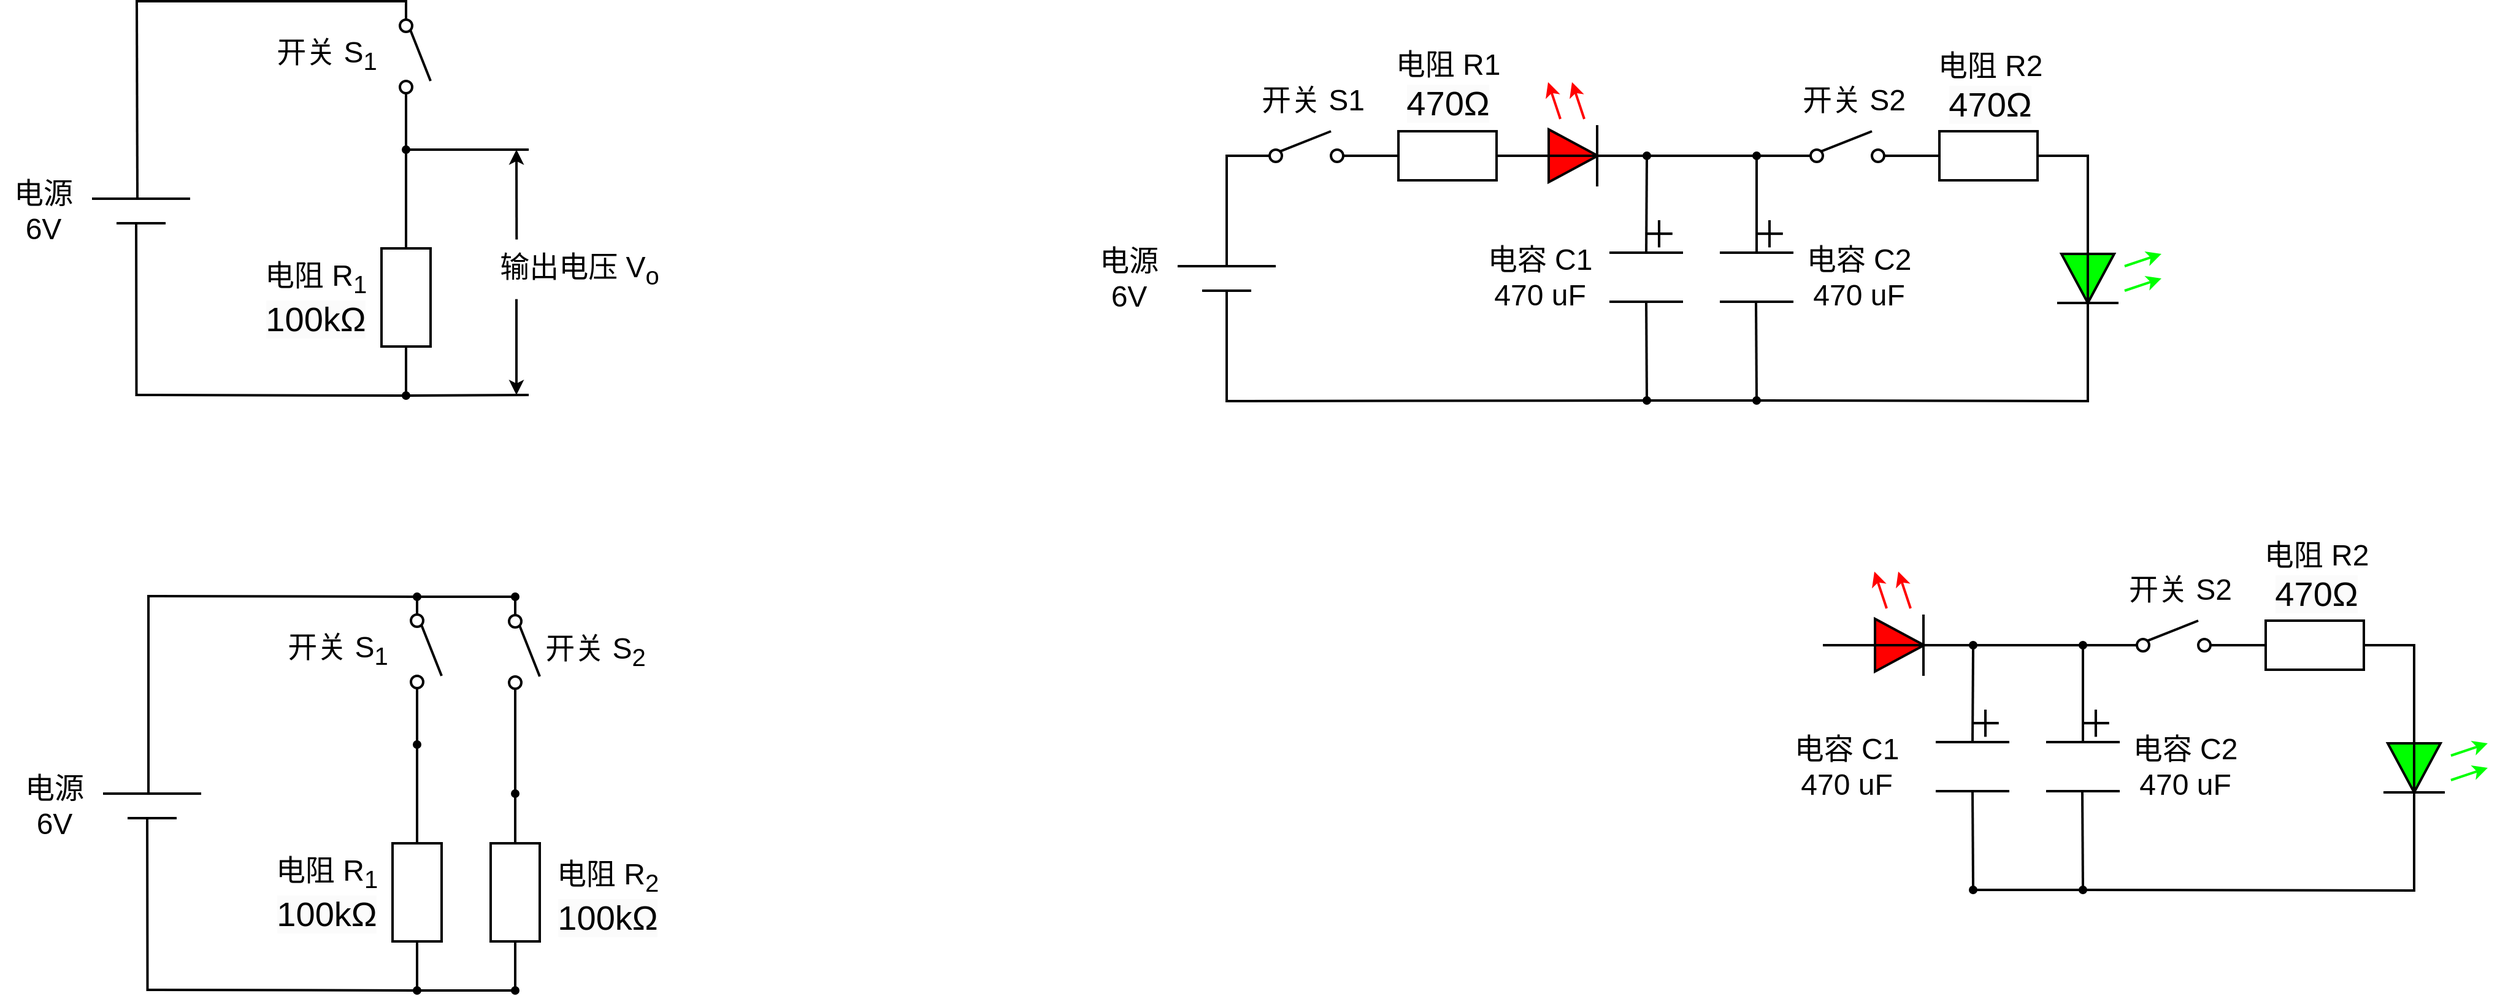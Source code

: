 <mxfile version="26.1.1">
  <diagram name="第 1 页" id="aehAOSF5QFn-8IDbo02S">
    <mxGraphModel dx="696" dy="-7" grid="1" gridSize="10" guides="1" tooltips="1" connect="1" arrows="1" fold="1" page="0" pageScale="1" pageWidth="827" pageHeight="1169" math="0" shadow="0">
      <root>
        <mxCell id="0" />
        <mxCell id="1" parent="0" />
        <mxCell id="yw6k9dtPRZu7z185BtFa-42" value="" style="endArrow=none;html=1;rounded=0;strokeWidth=2;entryX=0;entryY=0.5;entryDx=0;entryDy=0;" parent="1" target="yw6k9dtPRZu7z185BtFa-54" edge="1">
          <mxGeometry width="50" height="50" relative="1" as="geometry">
            <mxPoint x="1119" y="560" as="sourcePoint" />
            <mxPoint x="1250" y="560" as="targetPoint" />
          </mxGeometry>
        </mxCell>
        <mxCell id="yw6k9dtPRZu7z185BtFa-43" value="" style="endArrow=none;html=1;rounded=0;strokeWidth=2;entryX=0;entryY=0.5;entryDx=0;entryDy=0;" parent="1" target="yw6k9dtPRZu7z185BtFa-66" edge="1">
          <mxGeometry width="50" height="50" relative="1" as="geometry">
            <mxPoint x="1120" y="670" as="sourcePoint" />
            <mxPoint x="1380" y="730" as="targetPoint" />
            <Array as="points">
              <mxPoint x="1120" y="760" />
            </Array>
          </mxGeometry>
        </mxCell>
        <mxCell id="yw6k9dtPRZu7z185BtFa-44" value="" style="endArrow=none;html=1;rounded=0;strokeWidth=2;" parent="1" edge="1">
          <mxGeometry width="50" height="50" relative="1" as="geometry">
            <mxPoint x="1080" y="650" as="sourcePoint" />
            <mxPoint x="1160" y="650" as="targetPoint" />
          </mxGeometry>
        </mxCell>
        <mxCell id="yw6k9dtPRZu7z185BtFa-45" value="" style="endArrow=none;html=1;rounded=0;strokeWidth=2;" parent="1" edge="1">
          <mxGeometry width="50" height="50" relative="1" as="geometry">
            <mxPoint x="1100" y="670" as="sourcePoint" />
            <mxPoint x="1140" y="670" as="targetPoint" />
          </mxGeometry>
        </mxCell>
        <mxCell id="yw6k9dtPRZu7z185BtFa-46" value="" style="endArrow=none;html=1;rounded=0;strokeWidth=2;" parent="1" edge="1">
          <mxGeometry width="50" height="50" relative="1" as="geometry">
            <mxPoint x="1120" y="650" as="sourcePoint" />
            <mxPoint x="1120" y="560" as="targetPoint" />
          </mxGeometry>
        </mxCell>
        <mxCell id="yw6k9dtPRZu7z185BtFa-47" value="" style="rounded=0;whiteSpace=wrap;html=1;strokeWidth=2;" parent="1" vertex="1">
          <mxGeometry x="1260" y="540" width="80" height="40" as="geometry" />
        </mxCell>
        <mxCell id="yw6k9dtPRZu7z185BtFa-48" value="" style="endArrow=none;html=1;rounded=0;strokeWidth=2;exitX=0.5;exitY=1;exitDx=0;exitDy=0;" parent="1" source="yw6k9dtPRZu7z185BtFa-65" edge="1">
          <mxGeometry width="50" height="50" relative="1" as="geometry">
            <mxPoint x="1475" y="569" as="sourcePoint" />
            <mxPoint x="1462" y="639" as="targetPoint" />
            <Array as="points" />
          </mxGeometry>
        </mxCell>
        <mxCell id="yw6k9dtPRZu7z185BtFa-49" value="&lt;font style=&quot;font-size: 24px;&quot;&gt;电源&lt;br&gt;6V&lt;/font&gt;" style="text;html=1;align=center;verticalAlign=middle;resizable=0;points=[];autosize=1;strokeColor=none;fillColor=none;" parent="1" vertex="1">
          <mxGeometry x="1005" y="625" width="70" height="70" as="geometry" />
        </mxCell>
        <mxCell id="yw6k9dtPRZu7z185BtFa-50" value="&lt;font style=&quot;font-size: 24px;&quot;&gt;电阻 R1&lt;br&gt;&lt;span style=&quot;font-size: 28px; background-color: rgb(251, 251, 251);&quot;&gt;470Ω&lt;/span&gt;&lt;/font&gt;" style="text;html=1;align=center;verticalAlign=middle;resizable=0;points=[];autosize=1;strokeColor=none;fillColor=none;" parent="1" vertex="1">
          <mxGeometry x="1248.5" y="466" width="103" height="74" as="geometry" />
        </mxCell>
        <mxCell id="yw6k9dtPRZu7z185BtFa-51" value="" style="endArrow=none;html=1;rounded=0;strokeWidth=2;" parent="1" edge="1">
          <mxGeometry width="50" height="50" relative="1" as="geometry">
            <mxPoint x="1432" y="639" as="sourcePoint" />
            <mxPoint x="1492" y="639" as="targetPoint" />
          </mxGeometry>
        </mxCell>
        <mxCell id="yw6k9dtPRZu7z185BtFa-52" value="" style="endArrow=none;html=1;rounded=0;strokeWidth=2;" parent="1" edge="1">
          <mxGeometry width="50" height="50" relative="1" as="geometry">
            <mxPoint x="1432" y="679" as="sourcePoint" />
            <mxPoint x="1492" y="679" as="targetPoint" />
          </mxGeometry>
        </mxCell>
        <mxCell id="yw6k9dtPRZu7z185BtFa-53" value="&lt;font style=&quot;font-size: 30px;&quot;&gt;＋&lt;/font&gt;" style="text;html=1;align=center;verticalAlign=middle;resizable=0;points=[];autosize=1;strokeColor=none;fillColor=none;" parent="1" vertex="1">
          <mxGeometry x="1447" y="599" width="50" height="50" as="geometry" />
        </mxCell>
        <mxCell id="yw6k9dtPRZu7z185BtFa-54" value="" style="ellipse;whiteSpace=wrap;html=1;aspect=fixed;strokeWidth=2;" parent="1" vertex="1">
          <mxGeometry x="1155" y="555" width="10" height="10" as="geometry" />
        </mxCell>
        <mxCell id="yw6k9dtPRZu7z185BtFa-55" value="" style="ellipse;whiteSpace=wrap;html=1;aspect=fixed;strokeWidth=2;" parent="1" vertex="1">
          <mxGeometry x="1205" y="555" width="10" height="10" as="geometry" />
        </mxCell>
        <mxCell id="yw6k9dtPRZu7z185BtFa-56" value="" style="endArrow=none;html=1;rounded=0;strokeWidth=2;exitX=1;exitY=0;exitDx=0;exitDy=0;" parent="1" source="yw6k9dtPRZu7z185BtFa-54" edge="1">
          <mxGeometry width="50" height="50" relative="1" as="geometry">
            <mxPoint x="1034" y="570" as="sourcePoint" />
            <mxPoint x="1205" y="540" as="targetPoint" />
          </mxGeometry>
        </mxCell>
        <mxCell id="yw6k9dtPRZu7z185BtFa-57" value="&lt;font style=&quot;font-size: 24px;&quot;&gt;开关 S1&lt;/font&gt;" style="text;html=1;align=center;verticalAlign=middle;resizable=0;points=[];autosize=1;strokeColor=none;fillColor=none;" parent="1" vertex="1">
          <mxGeometry x="1135" y="495" width="110" height="40" as="geometry" />
        </mxCell>
        <mxCell id="yw6k9dtPRZu7z185BtFa-58" value="" style="endArrow=none;html=1;rounded=0;strokeWidth=2;entryX=0;entryY=0.5;entryDx=0;entryDy=0;exitX=1;exitY=0.5;exitDx=0;exitDy=0;" parent="1" source="yw6k9dtPRZu7z185BtFa-55" target="yw6k9dtPRZu7z185BtFa-47" edge="1">
          <mxGeometry width="50" height="50" relative="1" as="geometry">
            <mxPoint x="1034" y="570" as="sourcePoint" />
            <mxPoint x="1165" y="570" as="targetPoint" />
          </mxGeometry>
        </mxCell>
        <mxCell id="yw6k9dtPRZu7z185BtFa-59" value="" style="ellipse;whiteSpace=wrap;html=1;aspect=fixed;strokeWidth=2;" parent="1" vertex="1">
          <mxGeometry x="1596" y="555" width="10" height="10" as="geometry" />
        </mxCell>
        <mxCell id="yw6k9dtPRZu7z185BtFa-60" value="" style="ellipse;whiteSpace=wrap;html=1;aspect=fixed;strokeWidth=2;" parent="1" vertex="1">
          <mxGeometry x="1646" y="555" width="10" height="10" as="geometry" />
        </mxCell>
        <mxCell id="yw6k9dtPRZu7z185BtFa-61" value="" style="endArrow=none;html=1;rounded=0;strokeWidth=2;exitX=1;exitY=0;exitDx=0;exitDy=0;" parent="1" source="yw6k9dtPRZu7z185BtFa-59" edge="1">
          <mxGeometry width="50" height="50" relative="1" as="geometry">
            <mxPoint x="1475" y="570" as="sourcePoint" />
            <mxPoint x="1646" y="540" as="targetPoint" />
          </mxGeometry>
        </mxCell>
        <mxCell id="yw6k9dtPRZu7z185BtFa-62" value="&lt;font style=&quot;font-size: 24px;&quot;&gt;开关 S2&lt;/font&gt;" style="text;html=1;align=center;verticalAlign=middle;resizable=0;points=[];autosize=1;strokeColor=none;fillColor=none;" parent="1" vertex="1">
          <mxGeometry x="1576" y="495" width="110" height="40" as="geometry" />
        </mxCell>
        <mxCell id="yw6k9dtPRZu7z185BtFa-63" value="" style="endArrow=none;html=1;rounded=0;strokeWidth=2;entryX=1;entryY=0.5;entryDx=0;entryDy=0;exitX=0;exitY=0.5;exitDx=0;exitDy=0;" parent="1" source="yw6k9dtPRZu7z185BtFa-72" target="yw6k9dtPRZu7z185BtFa-65" edge="1">
          <mxGeometry width="50" height="50" relative="1" as="geometry">
            <mxPoint x="1542" y="551" as="sourcePoint" />
            <mxPoint x="1482" y="580" as="targetPoint" />
          </mxGeometry>
        </mxCell>
        <mxCell id="yw6k9dtPRZu7z185BtFa-64" value="" style="endArrow=none;html=1;rounded=0;strokeWidth=2;entryX=0;entryY=0.5;entryDx=0;entryDy=0;" parent="1" edge="1">
          <mxGeometry width="50" height="50" relative="1" as="geometry">
            <mxPoint x="1422" y="560" as="sourcePoint" />
            <mxPoint x="1500" y="560" as="targetPoint" />
            <Array as="points" />
          </mxGeometry>
        </mxCell>
        <mxCell id="yw6k9dtPRZu7z185BtFa-65" value="" style="ellipse;whiteSpace=wrap;html=1;aspect=fixed;strokeWidth=2;fillColor=#000000;" parent="1" vertex="1">
          <mxGeometry x="1460" y="557.5" width="5" height="5" as="geometry" />
        </mxCell>
        <mxCell id="yw6k9dtPRZu7z185BtFa-66" value="" style="ellipse;whiteSpace=wrap;html=1;aspect=fixed;strokeWidth=2;fillColor=#000000;" parent="1" vertex="1">
          <mxGeometry x="1460" y="757" width="5" height="5" as="geometry" />
        </mxCell>
        <mxCell id="yw6k9dtPRZu7z185BtFa-67" value="" style="endArrow=none;html=1;rounded=0;strokeWidth=2;entryX=0.5;entryY=0;entryDx=0;entryDy=0;" parent="1" target="yw6k9dtPRZu7z185BtFa-66" edge="1">
          <mxGeometry width="50" height="50" relative="1" as="geometry">
            <mxPoint x="1462" y="679" as="sourcePoint" />
            <mxPoint x="1472" y="649" as="targetPoint" />
            <Array as="points" />
          </mxGeometry>
        </mxCell>
        <mxCell id="yw6k9dtPRZu7z185BtFa-68" value="" style="rounded=0;whiteSpace=wrap;html=1;strokeWidth=2;" parent="1" vertex="1">
          <mxGeometry x="1701" y="540" width="80" height="40" as="geometry" />
        </mxCell>
        <mxCell id="yw6k9dtPRZu7z185BtFa-69" value="" style="endArrow=none;html=1;rounded=0;strokeWidth=2;exitX=0;exitY=0.5;exitDx=0;exitDy=0;entryX=1;entryY=0.5;entryDx=0;entryDy=0;" parent="1" source="yw6k9dtPRZu7z185BtFa-68" target="yw6k9dtPRZu7z185BtFa-60" edge="1">
          <mxGeometry width="50" height="50" relative="1" as="geometry">
            <mxPoint x="1606" y="570" as="sourcePoint" />
            <mxPoint x="1554" y="570" as="targetPoint" />
          </mxGeometry>
        </mxCell>
        <mxCell id="yw6k9dtPRZu7z185BtFa-71" value="&lt;font style=&quot;font-size: 24px;&quot;&gt;电阻 R2&lt;br&gt;&lt;span style=&quot;font-size: 28px; background-color: rgb(251, 251, 251);&quot;&gt;470Ω&lt;/span&gt;&lt;/font&gt;" style="text;html=1;align=center;verticalAlign=middle;resizable=0;points=[];autosize=1;strokeColor=none;fillColor=none;" parent="1" vertex="1">
          <mxGeometry x="1690.5" y="467" width="103" height="74" as="geometry" />
        </mxCell>
        <mxCell id="yw6k9dtPRZu7z185BtFa-72" value="" style="ellipse;whiteSpace=wrap;html=1;aspect=fixed;strokeWidth=2;fillColor=#000000;" parent="1" vertex="1">
          <mxGeometry x="1549.5" y="557.5" width="5" height="5" as="geometry" />
        </mxCell>
        <mxCell id="yw6k9dtPRZu7z185BtFa-73" value="" style="endArrow=none;html=1;rounded=0;strokeWidth=2;exitX=0.5;exitY=1;exitDx=0;exitDy=0;" parent="1" source="yw6k9dtPRZu7z185BtFa-72" edge="1">
          <mxGeometry width="50" height="50" relative="1" as="geometry">
            <mxPoint x="1560" y="570" as="sourcePoint" />
            <mxPoint x="1552" y="640" as="targetPoint" />
          </mxGeometry>
        </mxCell>
        <mxCell id="yw6k9dtPRZu7z185BtFa-74" value="" style="endArrow=none;html=1;rounded=0;strokeWidth=2;" parent="1" edge="1">
          <mxGeometry width="50" height="50" relative="1" as="geometry">
            <mxPoint x="1522" y="639" as="sourcePoint" />
            <mxPoint x="1582" y="639" as="targetPoint" />
          </mxGeometry>
        </mxCell>
        <mxCell id="yw6k9dtPRZu7z185BtFa-75" value="" style="endArrow=none;html=1;rounded=0;strokeWidth=2;" parent="1" edge="1">
          <mxGeometry width="50" height="50" relative="1" as="geometry">
            <mxPoint x="1522" y="679" as="sourcePoint" />
            <mxPoint x="1582" y="679" as="targetPoint" />
          </mxGeometry>
        </mxCell>
        <mxCell id="yw6k9dtPRZu7z185BtFa-76" value="&lt;font style=&quot;font-size: 30px;&quot;&gt;＋&lt;/font&gt;" style="text;html=1;align=center;verticalAlign=middle;resizable=0;points=[];autosize=1;strokeColor=none;fillColor=none;" parent="1" vertex="1">
          <mxGeometry x="1537" y="599" width="50" height="50" as="geometry" />
        </mxCell>
        <mxCell id="yw6k9dtPRZu7z185BtFa-77" value="" style="endArrow=none;html=1;rounded=0;strokeWidth=2;entryX=0.5;entryY=0;entryDx=0;entryDy=0;" parent="1" target="yw6k9dtPRZu7z185BtFa-78" edge="1">
          <mxGeometry width="50" height="50" relative="1" as="geometry">
            <mxPoint x="1551.5" y="679" as="sourcePoint" />
            <mxPoint x="1553" y="750" as="targetPoint" />
            <Array as="points" />
          </mxGeometry>
        </mxCell>
        <mxCell id="yw6k9dtPRZu7z185BtFa-78" value="" style="ellipse;whiteSpace=wrap;html=1;aspect=fixed;strokeWidth=2;fillColor=#000000;" parent="1" vertex="1">
          <mxGeometry x="1549.5" y="757" width="5" height="5" as="geometry" />
        </mxCell>
        <mxCell id="yw6k9dtPRZu7z185BtFa-79" value="" style="endArrow=none;html=1;rounded=0;strokeWidth=2;entryX=0;entryY=0.5;entryDx=0;entryDy=0;exitX=1;exitY=0.5;exitDx=0;exitDy=0;" parent="1" source="yw6k9dtPRZu7z185BtFa-66" target="yw6k9dtPRZu7z185BtFa-78" edge="1">
          <mxGeometry width="50" height="50" relative="1" as="geometry">
            <mxPoint x="1561.5" y="689" as="sourcePoint" />
            <mxPoint x="1562" y="767" as="targetPoint" />
            <Array as="points" />
          </mxGeometry>
        </mxCell>
        <mxCell id="yw6k9dtPRZu7z185BtFa-80" value="" style="endArrow=none;html=1;rounded=0;strokeWidth=2;exitX=1;exitY=0.5;exitDx=0;exitDy=0;entryX=0;entryY=0.5;entryDx=0;entryDy=0;" parent="1" source="yw6k9dtPRZu7z185BtFa-72" target="yw6k9dtPRZu7z185BtFa-59" edge="1">
          <mxGeometry width="50" height="50" relative="1" as="geometry">
            <mxPoint x="1562" y="573" as="sourcePoint" />
            <mxPoint x="1562" y="651" as="targetPoint" />
          </mxGeometry>
        </mxCell>
        <mxCell id="yw6k9dtPRZu7z185BtFa-81" value="&lt;font style=&quot;font-size: 24px;&quot;&gt;电容 C1&lt;br&gt;470 uF&lt;/font&gt;" style="text;html=1;align=center;verticalAlign=middle;resizable=0;points=[];autosize=1;strokeColor=none;fillColor=none;" parent="1" vertex="1">
          <mxGeometry x="1320" y="624" width="110" height="70" as="geometry" />
        </mxCell>
        <mxCell id="yw6k9dtPRZu7z185BtFa-82" value="&lt;font style=&quot;font-size: 24px;&quot;&gt;电容 C2&lt;br&gt;470 uF&lt;/font&gt;" style="text;html=1;align=center;verticalAlign=middle;resizable=0;points=[];autosize=1;strokeColor=none;fillColor=none;" parent="1" vertex="1">
          <mxGeometry x="1579.5" y="624" width="110" height="70" as="geometry" />
        </mxCell>
        <mxCell id="yw6k9dtPRZu7z185BtFa-83" value="" style="verticalLabelPosition=bottom;verticalAlign=top;html=1;shape=mxgraph.basic.acute_triangle;dx=0.5;rotation=90;strokeWidth=2;fillColor=#FF0000;" parent="1" vertex="1">
          <mxGeometry x="1381" y="540" width="43" height="40" as="geometry" />
        </mxCell>
        <mxCell id="yw6k9dtPRZu7z185BtFa-84" value="" style="endArrow=none;html=1;rounded=0;strokeWidth=2;" parent="1" edge="1">
          <mxGeometry width="50" height="50" relative="1" as="geometry">
            <mxPoint x="1422" y="535" as="sourcePoint" />
            <mxPoint x="1422" y="585" as="targetPoint" />
            <Array as="points" />
          </mxGeometry>
        </mxCell>
        <mxCell id="yw6k9dtPRZu7z185BtFa-85" value="" style="endArrow=none;html=1;rounded=0;strokeWidth=2;entryX=0;entryY=0;entryDx=21.5;entryDy=0;exitX=1;exitY=0.5;exitDx=0;exitDy=0;entryPerimeter=0;" parent="1" source="yw6k9dtPRZu7z185BtFa-47" target="yw6k9dtPRZu7z185BtFa-83" edge="1">
          <mxGeometry width="50" height="50" relative="1" as="geometry">
            <mxPoint x="1351.5" y="587.33" as="sourcePoint" />
            <mxPoint x="1429.5" y="587.33" as="targetPoint" />
            <Array as="points" />
          </mxGeometry>
        </mxCell>
        <mxCell id="yw6k9dtPRZu7z185BtFa-87" value="" style="endArrow=classic;html=1;rounded=0;strokeWidth=2;strokeColor=#FF0000;" parent="1" edge="1">
          <mxGeometry width="50" height="50" relative="1" as="geometry">
            <mxPoint x="1392" y="530" as="sourcePoint" />
            <mxPoint x="1382" y="500" as="targetPoint" />
          </mxGeometry>
        </mxCell>
        <mxCell id="yw6k9dtPRZu7z185BtFa-91" value="" style="endArrow=classic;html=1;rounded=0;strokeWidth=2;strokeColor=#FF0000;" parent="1" edge="1">
          <mxGeometry width="50" height="50" relative="1" as="geometry">
            <mxPoint x="1411.5" y="530" as="sourcePoint" />
            <mxPoint x="1401.5" y="500" as="targetPoint" />
          </mxGeometry>
        </mxCell>
        <mxCell id="yw6k9dtPRZu7z185BtFa-100" value="" style="endArrow=none;html=1;rounded=0;strokeWidth=2;exitX=1;exitY=0.5;exitDx=0;exitDy=0;entryX=0;entryY=0;entryDx=21.5;entryDy=0;entryPerimeter=0;" parent="1" source="yw6k9dtPRZu7z185BtFa-78" target="yw6k9dtPRZu7z185BtFa-101" edge="1">
          <mxGeometry width="50" height="50" relative="1" as="geometry">
            <mxPoint x="1711" y="570" as="sourcePoint" />
            <mxPoint x="1822" y="690" as="targetPoint" />
            <Array as="points">
              <mxPoint x="1822" y="760" />
            </Array>
          </mxGeometry>
        </mxCell>
        <mxCell id="yw6k9dtPRZu7z185BtFa-93" value="" style="endArrow=none;html=1;rounded=0;strokeWidth=2;" parent="1" edge="1">
          <mxGeometry width="50" height="50" relative="1" as="geometry">
            <mxPoint x="1847" y="680" as="sourcePoint" />
            <mxPoint x="1797" y="680" as="targetPoint" />
            <Array as="points" />
          </mxGeometry>
        </mxCell>
        <mxCell id="yw6k9dtPRZu7z185BtFa-94" value="" style="endArrow=classic;html=1;rounded=0;strokeWidth=2;strokeColor=#00FF00;" parent="1" edge="1">
          <mxGeometry width="50" height="50" relative="1" as="geometry">
            <mxPoint x="1852" y="650" as="sourcePoint" />
            <mxPoint x="1882" y="640" as="targetPoint" />
          </mxGeometry>
        </mxCell>
        <mxCell id="yw6k9dtPRZu7z185BtFa-95" value="" style="endArrow=classic;html=1;rounded=0;strokeWidth=2;strokeColor=#00FF00;" parent="1" edge="1">
          <mxGeometry width="50" height="50" relative="1" as="geometry">
            <mxPoint x="1852" y="670" as="sourcePoint" />
            <mxPoint x="1882" y="660" as="targetPoint" />
          </mxGeometry>
        </mxCell>
        <mxCell id="yw6k9dtPRZu7z185BtFa-101" value="" style="verticalLabelPosition=bottom;verticalAlign=top;html=1;shape=mxgraph.basic.acute_triangle;dx=0.5;rotation=90;strokeWidth=2;fillColor=#00FF00;direction=south;" parent="1" vertex="1">
          <mxGeometry x="1802" y="638.5" width="40" height="43" as="geometry" />
        </mxCell>
        <mxCell id="yw6k9dtPRZu7z185BtFa-99" value="" style="endArrow=none;html=1;rounded=0;strokeWidth=2;entryX=1;entryY=0.5;entryDx=0;entryDy=0;exitX=0;exitY=0;exitDx=21.5;exitDy=0;exitPerimeter=0;" parent="1" source="yw6k9dtPRZu7z185BtFa-101" target="yw6k9dtPRZu7z185BtFa-68" edge="1">
          <mxGeometry width="50" height="50" relative="1" as="geometry">
            <mxPoint x="1832" y="630" as="sourcePoint" />
            <mxPoint x="1666" y="570" as="targetPoint" />
            <Array as="points">
              <mxPoint x="1822" y="560" />
            </Array>
          </mxGeometry>
        </mxCell>
        <mxCell id="IBE1laGyTlULYVz9BkNE-1" value="" style="endArrow=none;html=1;rounded=0;strokeWidth=2;entryX=0;entryY=0.5;entryDx=0;entryDy=0;" parent="1" target="IBE1laGyTlULYVz9BkNE-13" edge="1">
          <mxGeometry width="50" height="50" relative="1" as="geometry">
            <mxPoint x="230.5" y="434" as="sourcePoint" />
            <mxPoint x="361.5" y="434" as="targetPoint" />
            <Array as="points">
              <mxPoint x="451" y="434" />
            </Array>
          </mxGeometry>
        </mxCell>
        <mxCell id="IBE1laGyTlULYVz9BkNE-2" value="" style="endArrow=none;html=1;rounded=0;strokeWidth=2;entryX=0;entryY=0.5;entryDx=0;entryDy=0;" parent="1" target="IBE1laGyTlULYVz9BkNE-53" edge="1">
          <mxGeometry width="50" height="50" relative="1" as="geometry">
            <mxPoint x="231" y="615" as="sourcePoint" />
            <mxPoint x="441" y="755" as="targetPoint" />
            <Array as="points">
              <mxPoint x="231.25" y="755" />
            </Array>
          </mxGeometry>
        </mxCell>
        <mxCell id="IBE1laGyTlULYVz9BkNE-3" value="" style="endArrow=none;html=1;rounded=0;strokeWidth=2;" parent="1" edge="1">
          <mxGeometry width="50" height="50" relative="1" as="geometry">
            <mxPoint x="195" y="595" as="sourcePoint" />
            <mxPoint x="275" y="595" as="targetPoint" />
          </mxGeometry>
        </mxCell>
        <mxCell id="IBE1laGyTlULYVz9BkNE-4" value="" style="endArrow=none;html=1;rounded=0;strokeWidth=2;" parent="1" edge="1">
          <mxGeometry width="50" height="50" relative="1" as="geometry">
            <mxPoint x="215" y="615" as="sourcePoint" />
            <mxPoint x="255" y="615" as="targetPoint" />
          </mxGeometry>
        </mxCell>
        <mxCell id="IBE1laGyTlULYVz9BkNE-5" value="" style="endArrow=none;html=1;rounded=0;strokeWidth=2;" parent="1" edge="1">
          <mxGeometry width="50" height="50" relative="1" as="geometry">
            <mxPoint x="232" y="595" as="sourcePoint" />
            <mxPoint x="231.5" y="434" as="targetPoint" />
          </mxGeometry>
        </mxCell>
        <mxCell id="IBE1laGyTlULYVz9BkNE-6" value="" style="rounded=0;whiteSpace=wrap;html=1;strokeWidth=2;rotation=90;" parent="1" vertex="1">
          <mxGeometry x="411" y="655.5" width="80" height="40" as="geometry" />
        </mxCell>
        <mxCell id="IBE1laGyTlULYVz9BkNE-7" value="" style="endArrow=none;html=1;rounded=0;strokeWidth=2;exitX=0.5;exitY=1;exitDx=0;exitDy=0;" parent="1" source="IBE1laGyTlULYVz9BkNE-24" edge="1">
          <mxGeometry width="50" height="50" relative="1" as="geometry">
            <mxPoint x="1741" y="968" as="sourcePoint" />
            <mxPoint x="1728" y="1038" as="targetPoint" />
            <Array as="points" />
          </mxGeometry>
        </mxCell>
        <mxCell id="IBE1laGyTlULYVz9BkNE-8" value="&lt;font style=&quot;font-size: 24px;&quot;&gt;电源&lt;br&gt;6V&lt;/font&gt;" style="text;html=1;align=center;verticalAlign=middle;resizable=0;points=[];autosize=1;strokeColor=none;fillColor=none;" parent="1" vertex="1">
          <mxGeometry x="120" y="570" width="70" height="70" as="geometry" />
        </mxCell>
        <mxCell id="IBE1laGyTlULYVz9BkNE-9" value="&lt;font style=&quot;font-size: 24px;&quot;&gt;电阻 R&lt;sub&gt;1&lt;/sub&gt;&lt;br&gt;&lt;span style=&quot;font-size: 28px; background-color: rgb(251, 251, 251);&quot;&gt;100kΩ&lt;/span&gt;&lt;/font&gt;" style="text;html=1;align=center;verticalAlign=middle;resizable=0;points=[];autosize=1;strokeColor=none;fillColor=none;" parent="1" vertex="1">
          <mxGeometry x="322" y="637" width="110" height="80" as="geometry" />
        </mxCell>
        <mxCell id="IBE1laGyTlULYVz9BkNE-10" value="" style="endArrow=none;html=1;rounded=0;strokeWidth=2;" parent="1" edge="1">
          <mxGeometry width="50" height="50" relative="1" as="geometry">
            <mxPoint x="1698" y="1038" as="sourcePoint" />
            <mxPoint x="1758" y="1038" as="targetPoint" />
          </mxGeometry>
        </mxCell>
        <mxCell id="IBE1laGyTlULYVz9BkNE-11" value="" style="endArrow=none;html=1;rounded=0;strokeWidth=2;" parent="1" edge="1">
          <mxGeometry width="50" height="50" relative="1" as="geometry">
            <mxPoint x="1698" y="1078" as="sourcePoint" />
            <mxPoint x="1758" y="1078" as="targetPoint" />
          </mxGeometry>
        </mxCell>
        <mxCell id="IBE1laGyTlULYVz9BkNE-12" value="&lt;font style=&quot;font-size: 30px;&quot;&gt;＋&lt;/font&gt;" style="text;html=1;align=center;verticalAlign=middle;resizable=0;points=[];autosize=1;strokeColor=none;fillColor=none;" parent="1" vertex="1">
          <mxGeometry x="1713" y="998" width="50" height="50" as="geometry" />
        </mxCell>
        <mxCell id="IBE1laGyTlULYVz9BkNE-16" value="&lt;font style=&quot;font-size: 24px;&quot;&gt;开关 S&lt;sub&gt;1&lt;/sub&gt;&lt;/font&gt;" style="text;html=1;align=center;verticalAlign=middle;resizable=0;points=[];autosize=1;strokeColor=none;fillColor=none;" parent="1" vertex="1">
          <mxGeometry x="331" y="453" width="110" height="50" as="geometry" />
        </mxCell>
        <mxCell id="IBE1laGyTlULYVz9BkNE-17" value="" style="endArrow=none;html=1;rounded=0;strokeWidth=2;entryX=0.5;entryY=0;entryDx=0;entryDy=0;exitX=1;exitY=0.5;exitDx=0;exitDy=0;" parent="1" source="IBE1laGyTlULYVz9BkNE-14" target="IBE1laGyTlULYVz9BkNE-56" edge="1">
          <mxGeometry width="50" height="50" relative="1" as="geometry">
            <mxPoint x="444.75" y="608.0" as="sourcePoint" />
            <mxPoint x="277.25" y="565" as="targetPoint" />
          </mxGeometry>
        </mxCell>
        <mxCell id="IBE1laGyTlULYVz9BkNE-18" value="" style="ellipse;whiteSpace=wrap;html=1;aspect=fixed;strokeWidth=2;" parent="1" vertex="1">
          <mxGeometry x="1862" y="954" width="10" height="10" as="geometry" />
        </mxCell>
        <mxCell id="IBE1laGyTlULYVz9BkNE-19" value="" style="ellipse;whiteSpace=wrap;html=1;aspect=fixed;strokeWidth=2;" parent="1" vertex="1">
          <mxGeometry x="1912" y="954" width="10" height="10" as="geometry" />
        </mxCell>
        <mxCell id="IBE1laGyTlULYVz9BkNE-20" value="" style="endArrow=none;html=1;rounded=0;strokeWidth=2;exitX=1;exitY=0;exitDx=0;exitDy=0;" parent="1" source="IBE1laGyTlULYVz9BkNE-18" edge="1">
          <mxGeometry width="50" height="50" relative="1" as="geometry">
            <mxPoint x="1741" y="969" as="sourcePoint" />
            <mxPoint x="1912" y="939" as="targetPoint" />
          </mxGeometry>
        </mxCell>
        <mxCell id="IBE1laGyTlULYVz9BkNE-21" value="&lt;font style=&quot;font-size: 24px;&quot;&gt;开关 S2&lt;/font&gt;" style="text;html=1;align=center;verticalAlign=middle;resizable=0;points=[];autosize=1;strokeColor=none;fillColor=none;" parent="1" vertex="1">
          <mxGeometry x="1842" y="894" width="110" height="40" as="geometry" />
        </mxCell>
        <mxCell id="IBE1laGyTlULYVz9BkNE-22" value="" style="endArrow=none;html=1;rounded=0;strokeWidth=2;entryX=1;entryY=0.5;entryDx=0;entryDy=0;exitX=0;exitY=0.5;exitDx=0;exitDy=0;" parent="1" source="IBE1laGyTlULYVz9BkNE-30" target="IBE1laGyTlULYVz9BkNE-24" edge="1">
          <mxGeometry width="50" height="50" relative="1" as="geometry">
            <mxPoint x="1808" y="950" as="sourcePoint" />
            <mxPoint x="1748" y="979" as="targetPoint" />
          </mxGeometry>
        </mxCell>
        <mxCell id="IBE1laGyTlULYVz9BkNE-23" value="" style="endArrow=none;html=1;rounded=0;strokeWidth=2;entryX=0;entryY=0.5;entryDx=0;entryDy=0;" parent="1" edge="1">
          <mxGeometry width="50" height="50" relative="1" as="geometry">
            <mxPoint x="1688" y="959" as="sourcePoint" />
            <mxPoint x="1766" y="959" as="targetPoint" />
            <Array as="points" />
          </mxGeometry>
        </mxCell>
        <mxCell id="IBE1laGyTlULYVz9BkNE-24" value="" style="ellipse;whiteSpace=wrap;html=1;aspect=fixed;strokeWidth=2;fillColor=#000000;" parent="1" vertex="1">
          <mxGeometry x="1726" y="956.5" width="5" height="5" as="geometry" />
        </mxCell>
        <mxCell id="IBE1laGyTlULYVz9BkNE-25" value="" style="ellipse;whiteSpace=wrap;html=1;aspect=fixed;strokeWidth=2;fillColor=#000000;" parent="1" vertex="1">
          <mxGeometry x="1726" y="1156" width="5" height="5" as="geometry" />
        </mxCell>
        <mxCell id="IBE1laGyTlULYVz9BkNE-26" value="" style="endArrow=none;html=1;rounded=0;strokeWidth=2;entryX=0.5;entryY=0;entryDx=0;entryDy=0;" parent="1" target="IBE1laGyTlULYVz9BkNE-25" edge="1">
          <mxGeometry width="50" height="50" relative="1" as="geometry">
            <mxPoint x="1728" y="1078" as="sourcePoint" />
            <mxPoint x="1738" y="1048" as="targetPoint" />
            <Array as="points" />
          </mxGeometry>
        </mxCell>
        <mxCell id="IBE1laGyTlULYVz9BkNE-27" value="" style="rounded=0;whiteSpace=wrap;html=1;strokeWidth=2;" parent="1" vertex="1">
          <mxGeometry x="1967" y="939" width="80" height="40" as="geometry" />
        </mxCell>
        <mxCell id="IBE1laGyTlULYVz9BkNE-28" value="" style="endArrow=none;html=1;rounded=0;strokeWidth=2;exitX=0;exitY=0.5;exitDx=0;exitDy=0;entryX=1;entryY=0.5;entryDx=0;entryDy=0;" parent="1" source="IBE1laGyTlULYVz9BkNE-27" target="IBE1laGyTlULYVz9BkNE-19" edge="1">
          <mxGeometry width="50" height="50" relative="1" as="geometry">
            <mxPoint x="1872" y="969" as="sourcePoint" />
            <mxPoint x="1820" y="969" as="targetPoint" />
          </mxGeometry>
        </mxCell>
        <mxCell id="IBE1laGyTlULYVz9BkNE-29" value="&lt;font style=&quot;font-size: 24px;&quot;&gt;电阻 R2&lt;br&gt;&lt;span style=&quot;font-size: 28px; background-color: rgb(251, 251, 251);&quot;&gt;470Ω&lt;/span&gt;&lt;/font&gt;" style="text;html=1;align=center;verticalAlign=middle;resizable=0;points=[];autosize=1;strokeColor=none;fillColor=none;" parent="1" vertex="1">
          <mxGeometry x="1956.5" y="866" width="103" height="74" as="geometry" />
        </mxCell>
        <mxCell id="IBE1laGyTlULYVz9BkNE-30" value="" style="ellipse;whiteSpace=wrap;html=1;aspect=fixed;strokeWidth=2;fillColor=#000000;" parent="1" vertex="1">
          <mxGeometry x="1815.5" y="956.5" width="5" height="5" as="geometry" />
        </mxCell>
        <mxCell id="IBE1laGyTlULYVz9BkNE-31" value="" style="endArrow=none;html=1;rounded=0;strokeWidth=2;exitX=0.5;exitY=1;exitDx=0;exitDy=0;" parent="1" source="IBE1laGyTlULYVz9BkNE-30" edge="1">
          <mxGeometry width="50" height="50" relative="1" as="geometry">
            <mxPoint x="1826" y="969" as="sourcePoint" />
            <mxPoint x="1818" y="1039" as="targetPoint" />
          </mxGeometry>
        </mxCell>
        <mxCell id="IBE1laGyTlULYVz9BkNE-32" value="" style="endArrow=none;html=1;rounded=0;strokeWidth=2;" parent="1" edge="1">
          <mxGeometry width="50" height="50" relative="1" as="geometry">
            <mxPoint x="1788" y="1038" as="sourcePoint" />
            <mxPoint x="1848" y="1038" as="targetPoint" />
          </mxGeometry>
        </mxCell>
        <mxCell id="IBE1laGyTlULYVz9BkNE-33" value="" style="endArrow=none;html=1;rounded=0;strokeWidth=2;" parent="1" edge="1">
          <mxGeometry width="50" height="50" relative="1" as="geometry">
            <mxPoint x="1788" y="1078" as="sourcePoint" />
            <mxPoint x="1848" y="1078" as="targetPoint" />
          </mxGeometry>
        </mxCell>
        <mxCell id="IBE1laGyTlULYVz9BkNE-34" value="&lt;font style=&quot;font-size: 30px;&quot;&gt;＋&lt;/font&gt;" style="text;html=1;align=center;verticalAlign=middle;resizable=0;points=[];autosize=1;strokeColor=none;fillColor=none;" parent="1" vertex="1">
          <mxGeometry x="1803" y="998" width="50" height="50" as="geometry" />
        </mxCell>
        <mxCell id="IBE1laGyTlULYVz9BkNE-35" value="" style="endArrow=none;html=1;rounded=0;strokeWidth=2;entryX=0.5;entryY=0;entryDx=0;entryDy=0;" parent="1" target="IBE1laGyTlULYVz9BkNE-36" edge="1">
          <mxGeometry width="50" height="50" relative="1" as="geometry">
            <mxPoint x="1817.5" y="1078" as="sourcePoint" />
            <mxPoint x="1819" y="1149" as="targetPoint" />
            <Array as="points" />
          </mxGeometry>
        </mxCell>
        <mxCell id="IBE1laGyTlULYVz9BkNE-36" value="" style="ellipse;whiteSpace=wrap;html=1;aspect=fixed;strokeWidth=2;fillColor=#000000;" parent="1" vertex="1">
          <mxGeometry x="1815.5" y="1156" width="5" height="5" as="geometry" />
        </mxCell>
        <mxCell id="IBE1laGyTlULYVz9BkNE-37" value="" style="endArrow=none;html=1;rounded=0;strokeWidth=2;entryX=0;entryY=0.5;entryDx=0;entryDy=0;exitX=1;exitY=0.5;exitDx=0;exitDy=0;" parent="1" source="IBE1laGyTlULYVz9BkNE-25" target="IBE1laGyTlULYVz9BkNE-36" edge="1">
          <mxGeometry width="50" height="50" relative="1" as="geometry">
            <mxPoint x="1827.5" y="1088" as="sourcePoint" />
            <mxPoint x="1828" y="1166" as="targetPoint" />
            <Array as="points" />
          </mxGeometry>
        </mxCell>
        <mxCell id="IBE1laGyTlULYVz9BkNE-38" value="" style="endArrow=none;html=1;rounded=0;strokeWidth=2;exitX=1;exitY=0.5;exitDx=0;exitDy=0;entryX=0;entryY=0.5;entryDx=0;entryDy=0;" parent="1" source="IBE1laGyTlULYVz9BkNE-30" target="IBE1laGyTlULYVz9BkNE-18" edge="1">
          <mxGeometry width="50" height="50" relative="1" as="geometry">
            <mxPoint x="1828" y="972" as="sourcePoint" />
            <mxPoint x="1828" y="1050" as="targetPoint" />
          </mxGeometry>
        </mxCell>
        <mxCell id="IBE1laGyTlULYVz9BkNE-39" value="&lt;font style=&quot;font-size: 24px;&quot;&gt;电容 C1&lt;br&gt;470 uF&lt;/font&gt;" style="text;html=1;align=center;verticalAlign=middle;resizable=0;points=[];autosize=1;strokeColor=none;fillColor=none;" parent="1" vertex="1">
          <mxGeometry x="1570" y="1023" width="110" height="70" as="geometry" />
        </mxCell>
        <mxCell id="IBE1laGyTlULYVz9BkNE-40" value="&lt;font style=&quot;font-size: 24px;&quot;&gt;电容 C2&lt;br&gt;470 uF&lt;/font&gt;" style="text;html=1;align=center;verticalAlign=middle;resizable=0;points=[];autosize=1;strokeColor=none;fillColor=none;" parent="1" vertex="1">
          <mxGeometry x="1845.5" y="1023" width="110" height="70" as="geometry" />
        </mxCell>
        <mxCell id="IBE1laGyTlULYVz9BkNE-41" value="" style="verticalLabelPosition=bottom;verticalAlign=top;html=1;shape=mxgraph.basic.acute_triangle;dx=0.5;rotation=90;strokeWidth=2;fillColor=#FF0000;" parent="1" vertex="1">
          <mxGeometry x="1647" y="939" width="43" height="40" as="geometry" />
        </mxCell>
        <mxCell id="IBE1laGyTlULYVz9BkNE-42" value="" style="endArrow=none;html=1;rounded=0;strokeWidth=2;" parent="1" edge="1">
          <mxGeometry width="50" height="50" relative="1" as="geometry">
            <mxPoint x="1688" y="934" as="sourcePoint" />
            <mxPoint x="1688" y="984" as="targetPoint" />
            <Array as="points" />
          </mxGeometry>
        </mxCell>
        <mxCell id="IBE1laGyTlULYVz9BkNE-43" value="" style="endArrow=none;html=1;rounded=0;strokeWidth=2;entryX=0;entryY=0;entryDx=21.5;entryDy=0;exitX=1;exitY=0.5;exitDx=0;exitDy=0;entryPerimeter=0;" parent="1" target="IBE1laGyTlULYVz9BkNE-41" edge="1">
          <mxGeometry width="50" height="50" relative="1" as="geometry">
            <mxPoint x="1606" y="959" as="sourcePoint" />
            <mxPoint x="1695.5" y="986.33" as="targetPoint" />
            <Array as="points" />
          </mxGeometry>
        </mxCell>
        <mxCell id="IBE1laGyTlULYVz9BkNE-44" value="" style="endArrow=classic;html=1;rounded=0;strokeWidth=2;strokeColor=#FF0000;" parent="1" edge="1">
          <mxGeometry width="50" height="50" relative="1" as="geometry">
            <mxPoint x="1658" y="929" as="sourcePoint" />
            <mxPoint x="1648" y="899" as="targetPoint" />
          </mxGeometry>
        </mxCell>
        <mxCell id="IBE1laGyTlULYVz9BkNE-45" value="" style="endArrow=classic;html=1;rounded=0;strokeWidth=2;strokeColor=#FF0000;" parent="1" edge="1">
          <mxGeometry width="50" height="50" relative="1" as="geometry">
            <mxPoint x="1677.5" y="929" as="sourcePoint" />
            <mxPoint x="1667.5" y="899" as="targetPoint" />
          </mxGeometry>
        </mxCell>
        <mxCell id="IBE1laGyTlULYVz9BkNE-46" value="" style="endArrow=none;html=1;rounded=0;strokeWidth=2;exitX=1;exitY=0.5;exitDx=0;exitDy=0;entryX=0;entryY=0;entryDx=21.5;entryDy=0;entryPerimeter=0;" parent="1" source="IBE1laGyTlULYVz9BkNE-36" target="IBE1laGyTlULYVz9BkNE-50" edge="1">
          <mxGeometry width="50" height="50" relative="1" as="geometry">
            <mxPoint x="1977" y="969" as="sourcePoint" />
            <mxPoint x="2088" y="1089" as="targetPoint" />
            <Array as="points">
              <mxPoint x="2088" y="1159" />
            </Array>
          </mxGeometry>
        </mxCell>
        <mxCell id="IBE1laGyTlULYVz9BkNE-47" value="" style="endArrow=none;html=1;rounded=0;strokeWidth=2;" parent="1" edge="1">
          <mxGeometry width="50" height="50" relative="1" as="geometry">
            <mxPoint x="2113" y="1079" as="sourcePoint" />
            <mxPoint x="2063" y="1079" as="targetPoint" />
            <Array as="points" />
          </mxGeometry>
        </mxCell>
        <mxCell id="IBE1laGyTlULYVz9BkNE-48" value="" style="endArrow=classic;html=1;rounded=0;strokeWidth=2;strokeColor=#00FF00;" parent="1" edge="1">
          <mxGeometry width="50" height="50" relative="1" as="geometry">
            <mxPoint x="2118" y="1049" as="sourcePoint" />
            <mxPoint x="2148" y="1039" as="targetPoint" />
          </mxGeometry>
        </mxCell>
        <mxCell id="IBE1laGyTlULYVz9BkNE-49" value="" style="endArrow=classic;html=1;rounded=0;strokeWidth=2;strokeColor=#00FF00;" parent="1" edge="1">
          <mxGeometry width="50" height="50" relative="1" as="geometry">
            <mxPoint x="2118" y="1069" as="sourcePoint" />
            <mxPoint x="2148" y="1059" as="targetPoint" />
          </mxGeometry>
        </mxCell>
        <mxCell id="IBE1laGyTlULYVz9BkNE-50" value="" style="verticalLabelPosition=bottom;verticalAlign=top;html=1;shape=mxgraph.basic.acute_triangle;dx=0.5;rotation=90;strokeWidth=2;fillColor=#00FF00;direction=south;" parent="1" vertex="1">
          <mxGeometry x="2068" y="1037.5" width="40" height="43" as="geometry" />
        </mxCell>
        <mxCell id="IBE1laGyTlULYVz9BkNE-51" value="" style="endArrow=none;html=1;rounded=0;strokeWidth=2;entryX=1;entryY=0.5;entryDx=0;entryDy=0;exitX=0;exitY=0;exitDx=21.5;exitDy=0;exitPerimeter=0;" parent="1" source="IBE1laGyTlULYVz9BkNE-50" target="IBE1laGyTlULYVz9BkNE-27" edge="1">
          <mxGeometry width="50" height="50" relative="1" as="geometry">
            <mxPoint x="2098" y="1029" as="sourcePoint" />
            <mxPoint x="1932" y="969" as="targetPoint" />
            <Array as="points">
              <mxPoint x="2088" y="959" />
            </Array>
          </mxGeometry>
        </mxCell>
        <mxCell id="IBE1laGyTlULYVz9BkNE-52" value="" style="group;rotation=90;" parent="1" vertex="1" connectable="0">
          <mxGeometry x="428" y="466" width="60" height="25" as="geometry" />
        </mxCell>
        <mxCell id="IBE1laGyTlULYVz9BkNE-13" value="" style="ellipse;whiteSpace=wrap;html=1;aspect=fixed;strokeWidth=2;rotation=90;" parent="IBE1laGyTlULYVz9BkNE-52" vertex="1">
          <mxGeometry x="18" y="-17" width="10" height="10" as="geometry" />
        </mxCell>
        <mxCell id="IBE1laGyTlULYVz9BkNE-14" value="" style="ellipse;whiteSpace=wrap;html=1;aspect=fixed;strokeWidth=2;rotation=90;" parent="IBE1laGyTlULYVz9BkNE-52" vertex="1">
          <mxGeometry x="18" y="33" width="10" height="10" as="geometry" />
        </mxCell>
        <mxCell id="IBE1laGyTlULYVz9BkNE-15" value="" style="endArrow=none;html=1;rounded=0;strokeWidth=2;exitX=1;exitY=0;exitDx=0;exitDy=0;movable=0;resizable=0;rotatable=0;deletable=0;editable=0;locked=1;connectable=0;" parent="IBE1laGyTlULYVz9BkNE-52" source="IBE1laGyTlULYVz9BkNE-13" edge="1">
          <mxGeometry width="50" height="50" relative="1" as="geometry">
            <mxPoint x="12" y="-138" as="sourcePoint" />
            <mxPoint x="43" y="33" as="targetPoint" />
          </mxGeometry>
        </mxCell>
        <mxCell id="IBE1laGyTlULYVz9BkNE-53" value="" style="ellipse;whiteSpace=wrap;html=1;aspect=fixed;strokeWidth=2;fillColor=#000000;" parent="1" vertex="1">
          <mxGeometry x="448.5" y="753" width="5" height="5" as="geometry" />
        </mxCell>
        <mxCell id="IBE1laGyTlULYVz9BkNE-54" value="" style="endArrow=none;html=1;rounded=0;strokeWidth=2;entryX=0.5;entryY=0;entryDx=0;entryDy=0;exitX=1;exitY=0.5;exitDx=0;exitDy=0;" parent="1" source="IBE1laGyTlULYVz9BkNE-6" target="IBE1laGyTlULYVz9BkNE-53" edge="1">
          <mxGeometry width="50" height="50" relative="1" as="geometry">
            <mxPoint x="431" y="735" as="sourcePoint" />
            <mxPoint x="461" y="646" as="targetPoint" />
          </mxGeometry>
        </mxCell>
        <mxCell id="IBE1laGyTlULYVz9BkNE-56" value="" style="ellipse;whiteSpace=wrap;html=1;aspect=fixed;strokeWidth=2;fillColor=#000000;" parent="1" vertex="1">
          <mxGeometry x="448.5" y="552.5" width="5" height="5" as="geometry" />
        </mxCell>
        <mxCell id="IBE1laGyTlULYVz9BkNE-58" value="" style="endArrow=none;html=1;rounded=0;strokeWidth=2;entryX=0;entryY=0.5;entryDx=0;entryDy=0;exitX=0.5;exitY=1;exitDx=0;exitDy=0;" parent="1" source="IBE1laGyTlULYVz9BkNE-56" target="IBE1laGyTlULYVz9BkNE-6" edge="1">
          <mxGeometry width="50" height="50" relative="1" as="geometry">
            <mxPoint x="461" y="519" as="sourcePoint" />
            <mxPoint x="462" y="562" as="targetPoint" />
          </mxGeometry>
        </mxCell>
        <mxCell id="IBE1laGyTlULYVz9BkNE-60" value="" style="endArrow=none;html=1;rounded=0;strokeWidth=2;entryX=1;entryY=0.5;entryDx=0;entryDy=0;" parent="1" target="IBE1laGyTlULYVz9BkNE-56" edge="1">
          <mxGeometry width="50" height="50" relative="1" as="geometry">
            <mxPoint x="551" y="555" as="sourcePoint" />
            <mxPoint x="461" y="563" as="targetPoint" />
          </mxGeometry>
        </mxCell>
        <mxCell id="IBE1laGyTlULYVz9BkNE-61" value="" style="endArrow=none;html=1;rounded=0;strokeWidth=2;entryX=1;entryY=0.5;entryDx=0;entryDy=0;" parent="1" target="IBE1laGyTlULYVz9BkNE-53" edge="1">
          <mxGeometry width="50" height="50" relative="1" as="geometry">
            <mxPoint x="551" y="755" as="sourcePoint" />
            <mxPoint x="461" y="753" as="targetPoint" />
          </mxGeometry>
        </mxCell>
        <mxCell id="IBE1laGyTlULYVz9BkNE-64" value="&lt;font style=&quot;font-size: 24px;&quot;&gt;输出电压 V&lt;sub&gt;o&lt;/sub&gt;&lt;br&gt;&lt;/font&gt;" style="text;html=1;align=center;verticalAlign=middle;resizable=0;points=[];autosize=1;strokeColor=none;fillColor=none;" parent="1" vertex="1">
          <mxGeometry x="517" y="628" width="150" height="50" as="geometry" />
        </mxCell>
        <mxCell id="IBE1laGyTlULYVz9BkNE-65" value="" style="endArrow=classic;html=1;rounded=0;exitX=0.161;exitY=0.006;exitDx=0;exitDy=0;exitPerimeter=0;fontSize=11;strokeWidth=2;" parent="1" source="IBE1laGyTlULYVz9BkNE-64" edge="1">
          <mxGeometry width="50" height="50" relative="1" as="geometry">
            <mxPoint x="551" y="635" as="sourcePoint" />
            <mxPoint x="541" y="555" as="targetPoint" />
          </mxGeometry>
        </mxCell>
        <mxCell id="IBE1laGyTlULYVz9BkNE-66" value="" style="endArrow=classic;html=1;rounded=0;exitX=0.16;exitY=0.977;exitDx=0;exitDy=0;exitPerimeter=0;fontSize=11;strokeWidth=2;" parent="1" source="IBE1laGyTlULYVz9BkNE-64" edge="1">
          <mxGeometry width="50" height="50" relative="1" as="geometry">
            <mxPoint x="551" y="685" as="sourcePoint" />
            <mxPoint x="541" y="755" as="targetPoint" />
          </mxGeometry>
        </mxCell>
        <mxCell id="OLBha7-Q1yhaD9aPrio0-2" value="" style="endArrow=none;html=1;rounded=0;strokeWidth=2;entryX=0;entryY=0.5;entryDx=0;entryDy=0;" edge="1" parent="1" target="OLBha7-Q1yhaD9aPrio0-15">
          <mxGeometry width="50" height="50" relative="1" as="geometry">
            <mxPoint x="240" y="1100" as="sourcePoint" />
            <mxPoint x="450" y="1240" as="targetPoint" />
            <Array as="points">
              <mxPoint x="240.25" y="1240" />
            </Array>
          </mxGeometry>
        </mxCell>
        <mxCell id="OLBha7-Q1yhaD9aPrio0-3" value="" style="endArrow=none;html=1;rounded=0;strokeWidth=2;" edge="1" parent="1">
          <mxGeometry width="50" height="50" relative="1" as="geometry">
            <mxPoint x="204" y="1080" as="sourcePoint" />
            <mxPoint x="284" y="1080" as="targetPoint" />
          </mxGeometry>
        </mxCell>
        <mxCell id="OLBha7-Q1yhaD9aPrio0-4" value="" style="endArrow=none;html=1;rounded=0;strokeWidth=2;" edge="1" parent="1">
          <mxGeometry width="50" height="50" relative="1" as="geometry">
            <mxPoint x="224" y="1100" as="sourcePoint" />
            <mxPoint x="264" y="1100" as="targetPoint" />
          </mxGeometry>
        </mxCell>
        <mxCell id="OLBha7-Q1yhaD9aPrio0-5" value="" style="endArrow=none;html=1;rounded=0;strokeWidth=2;entryX=0;entryY=0.5;entryDx=0;entryDy=0;" edge="1" parent="1" target="OLBha7-Q1yhaD9aPrio0-31">
          <mxGeometry width="50" height="50" relative="1" as="geometry">
            <mxPoint x="241" y="1080" as="sourcePoint" />
            <mxPoint x="240.5" y="919" as="targetPoint" />
            <Array as="points">
              <mxPoint x="241" y="919" />
            </Array>
          </mxGeometry>
        </mxCell>
        <mxCell id="OLBha7-Q1yhaD9aPrio0-6" value="" style="rounded=0;whiteSpace=wrap;html=1;strokeWidth=2;rotation=90;" vertex="1" parent="1">
          <mxGeometry x="420" y="1140.5" width="80" height="40" as="geometry" />
        </mxCell>
        <mxCell id="OLBha7-Q1yhaD9aPrio0-7" value="&lt;font style=&quot;font-size: 24px;&quot;&gt;电源&lt;br&gt;6V&lt;/font&gt;" style="text;html=1;align=center;verticalAlign=middle;resizable=0;points=[];autosize=1;strokeColor=none;fillColor=none;" vertex="1" parent="1">
          <mxGeometry x="129" y="1055" width="70" height="70" as="geometry" />
        </mxCell>
        <mxCell id="OLBha7-Q1yhaD9aPrio0-8" value="&lt;font style=&quot;font-size: 24px;&quot;&gt;电阻 R&lt;sub&gt;1&lt;/sub&gt;&lt;br&gt;&lt;span style=&quot;font-size: 28px; background-color: rgb(251, 251, 251);&quot;&gt;100kΩ&lt;/span&gt;&lt;/font&gt;" style="text;html=1;align=center;verticalAlign=middle;resizable=0;points=[];autosize=1;strokeColor=none;fillColor=none;" vertex="1" parent="1">
          <mxGeometry x="331" y="1122" width="110" height="80" as="geometry" />
        </mxCell>
        <mxCell id="OLBha7-Q1yhaD9aPrio0-9" value="&lt;font style=&quot;font-size: 24px;&quot;&gt;开关 S&lt;sub&gt;1&lt;/sub&gt;&lt;/font&gt;" style="text;html=1;align=center;verticalAlign=middle;resizable=0;points=[];autosize=1;strokeColor=none;fillColor=none;" vertex="1" parent="1">
          <mxGeometry x="340" y="938" width="110" height="50" as="geometry" />
        </mxCell>
        <mxCell id="OLBha7-Q1yhaD9aPrio0-10" value="" style="endArrow=none;html=1;rounded=0;strokeWidth=2;entryX=0.5;entryY=0;entryDx=0;entryDy=0;exitX=1;exitY=0.5;exitDx=0;exitDy=0;" edge="1" parent="1" source="OLBha7-Q1yhaD9aPrio0-33">
          <mxGeometry width="50" height="50" relative="1" as="geometry">
            <mxPoint x="453.75" y="1093.0" as="sourcePoint" />
            <mxPoint x="460" y="1037.5" as="targetPoint" />
          </mxGeometry>
        </mxCell>
        <mxCell id="OLBha7-Q1yhaD9aPrio0-11" value="" style="group;rotation=90;" vertex="1" connectable="0" parent="1">
          <mxGeometry x="437" y="951" width="60" height="25" as="geometry" />
        </mxCell>
        <mxCell id="OLBha7-Q1yhaD9aPrio0-12" value="" style="ellipse;whiteSpace=wrap;html=1;aspect=fixed;strokeWidth=2;rotation=90;" vertex="1" parent="OLBha7-Q1yhaD9aPrio0-11">
          <mxGeometry x="18" y="-17" width="10" height="10" as="geometry" />
        </mxCell>
        <mxCell id="OLBha7-Q1yhaD9aPrio0-13" value="" style="ellipse;whiteSpace=wrap;html=1;aspect=fixed;strokeWidth=2;rotation=90;" vertex="1" parent="OLBha7-Q1yhaD9aPrio0-11">
          <mxGeometry x="18" y="33" width="10" height="10" as="geometry" />
        </mxCell>
        <mxCell id="OLBha7-Q1yhaD9aPrio0-14" value="" style="endArrow=none;html=1;rounded=0;strokeWidth=2;exitX=1;exitY=0;exitDx=0;exitDy=0;movable=0;resizable=0;rotatable=0;deletable=0;editable=0;locked=1;connectable=0;" edge="1" parent="OLBha7-Q1yhaD9aPrio0-11" source="OLBha7-Q1yhaD9aPrio0-12">
          <mxGeometry width="50" height="50" relative="1" as="geometry">
            <mxPoint x="12" y="-138" as="sourcePoint" />
            <mxPoint x="43" y="33" as="targetPoint" />
          </mxGeometry>
        </mxCell>
        <mxCell id="OLBha7-Q1yhaD9aPrio0-15" value="" style="ellipse;whiteSpace=wrap;html=1;aspect=fixed;strokeWidth=2;fillColor=#000000;" vertex="1" parent="1">
          <mxGeometry x="457.5" y="1238" width="5" height="5" as="geometry" />
        </mxCell>
        <mxCell id="OLBha7-Q1yhaD9aPrio0-16" value="" style="endArrow=none;html=1;rounded=0;strokeWidth=2;entryX=0.5;entryY=0;entryDx=0;entryDy=0;exitX=1;exitY=0.5;exitDx=0;exitDy=0;" edge="1" parent="1" source="OLBha7-Q1yhaD9aPrio0-6" target="OLBha7-Q1yhaD9aPrio0-15">
          <mxGeometry width="50" height="50" relative="1" as="geometry">
            <mxPoint x="440" y="1220" as="sourcePoint" />
            <mxPoint x="470" y="1131" as="targetPoint" />
          </mxGeometry>
        </mxCell>
        <mxCell id="OLBha7-Q1yhaD9aPrio0-18" value="" style="endArrow=none;html=1;rounded=0;strokeWidth=2;entryX=0;entryY=0.5;entryDx=0;entryDy=0;exitX=0.5;exitY=1;exitDx=0;exitDy=0;" edge="1" parent="1" target="OLBha7-Q1yhaD9aPrio0-6">
          <mxGeometry width="50" height="50" relative="1" as="geometry">
            <mxPoint x="460" y="1042.5" as="sourcePoint" />
            <mxPoint x="471" y="1047" as="targetPoint" />
          </mxGeometry>
        </mxCell>
        <mxCell id="OLBha7-Q1yhaD9aPrio0-19" value="" style="endArrow=none;html=1;rounded=0;strokeWidth=2;entryX=1;entryY=0.5;entryDx=0;entryDy=0;exitX=0.5;exitY=0;exitDx=0;exitDy=0;" edge="1" parent="1" target="OLBha7-Q1yhaD9aPrio0-29" source="OLBha7-Q1yhaD9aPrio0-38">
          <mxGeometry width="50" height="50" relative="1" as="geometry">
            <mxPoint x="540" y="1070" as="sourcePoint" />
            <mxPoint x="462.5" y="1040" as="targetPoint" />
            <Array as="points">
              <mxPoint x="540" y="1040" />
            </Array>
          </mxGeometry>
        </mxCell>
        <mxCell id="OLBha7-Q1yhaD9aPrio0-20" value="" style="endArrow=none;html=1;rounded=0;strokeWidth=2;entryX=1;entryY=0.5;entryDx=0;entryDy=0;exitX=0;exitY=0.5;exitDx=0;exitDy=0;" edge="1" parent="1" target="OLBha7-Q1yhaD9aPrio0-15" source="OLBha7-Q1yhaD9aPrio0-25">
          <mxGeometry width="50" height="50" relative="1" as="geometry">
            <mxPoint x="540" y="1241" as="sourcePoint" />
            <mxPoint x="470" y="1238" as="targetPoint" />
          </mxGeometry>
        </mxCell>
        <mxCell id="OLBha7-Q1yhaD9aPrio0-24" value="" style="rounded=0;whiteSpace=wrap;html=1;strokeWidth=2;rotation=90;" vertex="1" parent="1">
          <mxGeometry x="500" y="1140.5" width="80" height="40" as="geometry" />
        </mxCell>
        <mxCell id="OLBha7-Q1yhaD9aPrio0-25" value="" style="ellipse;whiteSpace=wrap;html=1;aspect=fixed;strokeWidth=2;fillColor=#000000;" vertex="1" parent="1">
          <mxGeometry x="537.5" y="1238" width="5" height="5" as="geometry" />
        </mxCell>
        <mxCell id="OLBha7-Q1yhaD9aPrio0-26" value="" style="endArrow=none;html=1;rounded=0;strokeWidth=2;entryX=1;entryY=0.5;entryDx=0;entryDy=0;exitX=0.5;exitY=0;exitDx=0;exitDy=0;" edge="1" parent="1" source="OLBha7-Q1yhaD9aPrio0-25" target="OLBha7-Q1yhaD9aPrio0-24">
          <mxGeometry width="50" height="50" relative="1" as="geometry">
            <mxPoint x="548" y="1251" as="sourcePoint" />
            <mxPoint x="473" y="1251" as="targetPoint" />
          </mxGeometry>
        </mxCell>
        <mxCell id="OLBha7-Q1yhaD9aPrio0-27" value="" style="group;rotation=90;" vertex="1" connectable="0" parent="1">
          <mxGeometry x="517" y="951.5" width="60" height="25" as="geometry" />
        </mxCell>
        <mxCell id="OLBha7-Q1yhaD9aPrio0-28" value="" style="ellipse;whiteSpace=wrap;html=1;aspect=fixed;strokeWidth=2;rotation=90;" vertex="1" parent="OLBha7-Q1yhaD9aPrio0-27">
          <mxGeometry x="18" y="-17" width="10" height="10" as="geometry" />
        </mxCell>
        <mxCell id="OLBha7-Q1yhaD9aPrio0-29" value="" style="ellipse;whiteSpace=wrap;html=1;aspect=fixed;strokeWidth=2;rotation=90;" vertex="1" parent="OLBha7-Q1yhaD9aPrio0-27">
          <mxGeometry x="18" y="33" width="10" height="10" as="geometry" />
        </mxCell>
        <mxCell id="OLBha7-Q1yhaD9aPrio0-30" value="" style="endArrow=none;html=1;rounded=0;strokeWidth=2;exitX=1;exitY=0;exitDx=0;exitDy=0;movable=0;resizable=0;rotatable=0;deletable=0;editable=0;locked=1;connectable=0;" edge="1" parent="OLBha7-Q1yhaD9aPrio0-27" source="OLBha7-Q1yhaD9aPrio0-28">
          <mxGeometry width="50" height="50" relative="1" as="geometry">
            <mxPoint x="12" y="-138" as="sourcePoint" />
            <mxPoint x="43" y="33" as="targetPoint" />
          </mxGeometry>
        </mxCell>
        <mxCell id="OLBha7-Q1yhaD9aPrio0-31" value="" style="ellipse;whiteSpace=wrap;html=1;aspect=fixed;strokeWidth=2;fillColor=#000000;" vertex="1" parent="1">
          <mxGeometry x="457.5" y="917" width="5" height="5" as="geometry" />
        </mxCell>
        <mxCell id="OLBha7-Q1yhaD9aPrio0-32" value="" style="endArrow=none;html=1;rounded=0;strokeWidth=2;entryX=0;entryY=0.5;entryDx=0;entryDy=0;exitX=0.5;exitY=1;exitDx=0;exitDy=0;" edge="1" parent="1" source="OLBha7-Q1yhaD9aPrio0-31" target="OLBha7-Q1yhaD9aPrio0-12">
          <mxGeometry width="50" height="50" relative="1" as="geometry">
            <mxPoint x="470" y="1004" as="sourcePoint" />
            <mxPoint x="470" y="1047.5" as="targetPoint" />
          </mxGeometry>
        </mxCell>
        <mxCell id="OLBha7-Q1yhaD9aPrio0-34" value="" style="endArrow=none;html=1;rounded=0;strokeWidth=2;entryX=0.5;entryY=0;entryDx=0;entryDy=0;exitX=1;exitY=0.5;exitDx=0;exitDy=0;" edge="1" parent="1" source="OLBha7-Q1yhaD9aPrio0-13" target="OLBha7-Q1yhaD9aPrio0-33">
          <mxGeometry width="50" height="50" relative="1" as="geometry">
            <mxPoint x="460" y="994" as="sourcePoint" />
            <mxPoint x="460" y="1037.5" as="targetPoint" />
          </mxGeometry>
        </mxCell>
        <mxCell id="OLBha7-Q1yhaD9aPrio0-33" value="" style="ellipse;whiteSpace=wrap;html=1;aspect=fixed;strokeWidth=2;fillColor=#000000;" vertex="1" parent="1">
          <mxGeometry x="457.5" y="1037.5" width="5" height="5" as="geometry" />
        </mxCell>
        <mxCell id="OLBha7-Q1yhaD9aPrio0-35" value="" style="endArrow=none;html=1;rounded=0;strokeWidth=2;exitX=1;exitY=0.5;exitDx=0;exitDy=0;entryX=0;entryY=0.5;entryDx=0;entryDy=0;" edge="1" parent="1" source="OLBha7-Q1yhaD9aPrio0-31" target="OLBha7-Q1yhaD9aPrio0-36">
          <mxGeometry width="50" height="50" relative="1" as="geometry">
            <mxPoint x="500" y="935" as="sourcePoint" />
            <mxPoint x="540" y="920" as="targetPoint" />
          </mxGeometry>
        </mxCell>
        <mxCell id="OLBha7-Q1yhaD9aPrio0-36" value="" style="ellipse;whiteSpace=wrap;html=1;aspect=fixed;strokeWidth=2;fillColor=#000000;" vertex="1" parent="1">
          <mxGeometry x="537.5" y="917" width="5" height="5" as="geometry" />
        </mxCell>
        <mxCell id="OLBha7-Q1yhaD9aPrio0-37" value="" style="endArrow=none;html=1;rounded=0;strokeWidth=2;entryX=0;entryY=0.5;entryDx=0;entryDy=0;exitX=0.5;exitY=1;exitDx=0;exitDy=0;" edge="1" parent="1" source="OLBha7-Q1yhaD9aPrio0-36" target="OLBha7-Q1yhaD9aPrio0-28">
          <mxGeometry width="50" height="50" relative="1" as="geometry">
            <mxPoint x="470" y="932" as="sourcePoint" />
            <mxPoint x="470" y="944" as="targetPoint" />
          </mxGeometry>
        </mxCell>
        <mxCell id="OLBha7-Q1yhaD9aPrio0-38" value="" style="ellipse;whiteSpace=wrap;html=1;aspect=fixed;strokeWidth=2;fillColor=#000000;" vertex="1" parent="1">
          <mxGeometry x="537.5" y="1077.5" width="5" height="5" as="geometry" />
        </mxCell>
        <mxCell id="OLBha7-Q1yhaD9aPrio0-40" value="" style="endArrow=none;html=1;rounded=0;strokeWidth=2;exitX=0.5;exitY=1;exitDx=0;exitDy=0;" edge="1" parent="1" source="OLBha7-Q1yhaD9aPrio0-38">
          <mxGeometry width="50" height="50" relative="1" as="geometry">
            <mxPoint x="497" y="1068" as="sourcePoint" />
            <mxPoint x="540" y="1120" as="targetPoint" />
          </mxGeometry>
        </mxCell>
        <mxCell id="OLBha7-Q1yhaD9aPrio0-41" value="&lt;font style=&quot;font-size: 24px;&quot;&gt;电阻 R&lt;sub&gt;2&lt;/sub&gt;&lt;br&gt;&lt;span style=&quot;font-size: 28px; background-color: rgb(251, 251, 251);&quot;&gt;100kΩ&lt;/span&gt;&lt;/font&gt;" style="text;html=1;align=center;verticalAlign=middle;resizable=0;points=[];autosize=1;strokeColor=none;fillColor=none;" vertex="1" parent="1">
          <mxGeometry x="560" y="1125" width="110" height="80" as="geometry" />
        </mxCell>
        <mxCell id="OLBha7-Q1yhaD9aPrio0-42" value="&lt;font style=&quot;font-size: 24px;&quot;&gt;开关 S&lt;sub&gt;2&lt;/sub&gt;&lt;/font&gt;" style="text;html=1;align=center;verticalAlign=middle;resizable=0;points=[];autosize=1;strokeColor=none;fillColor=none;" vertex="1" parent="1">
          <mxGeometry x="550" y="938.5" width="110" height="50" as="geometry" />
        </mxCell>
      </root>
    </mxGraphModel>
  </diagram>
</mxfile>
